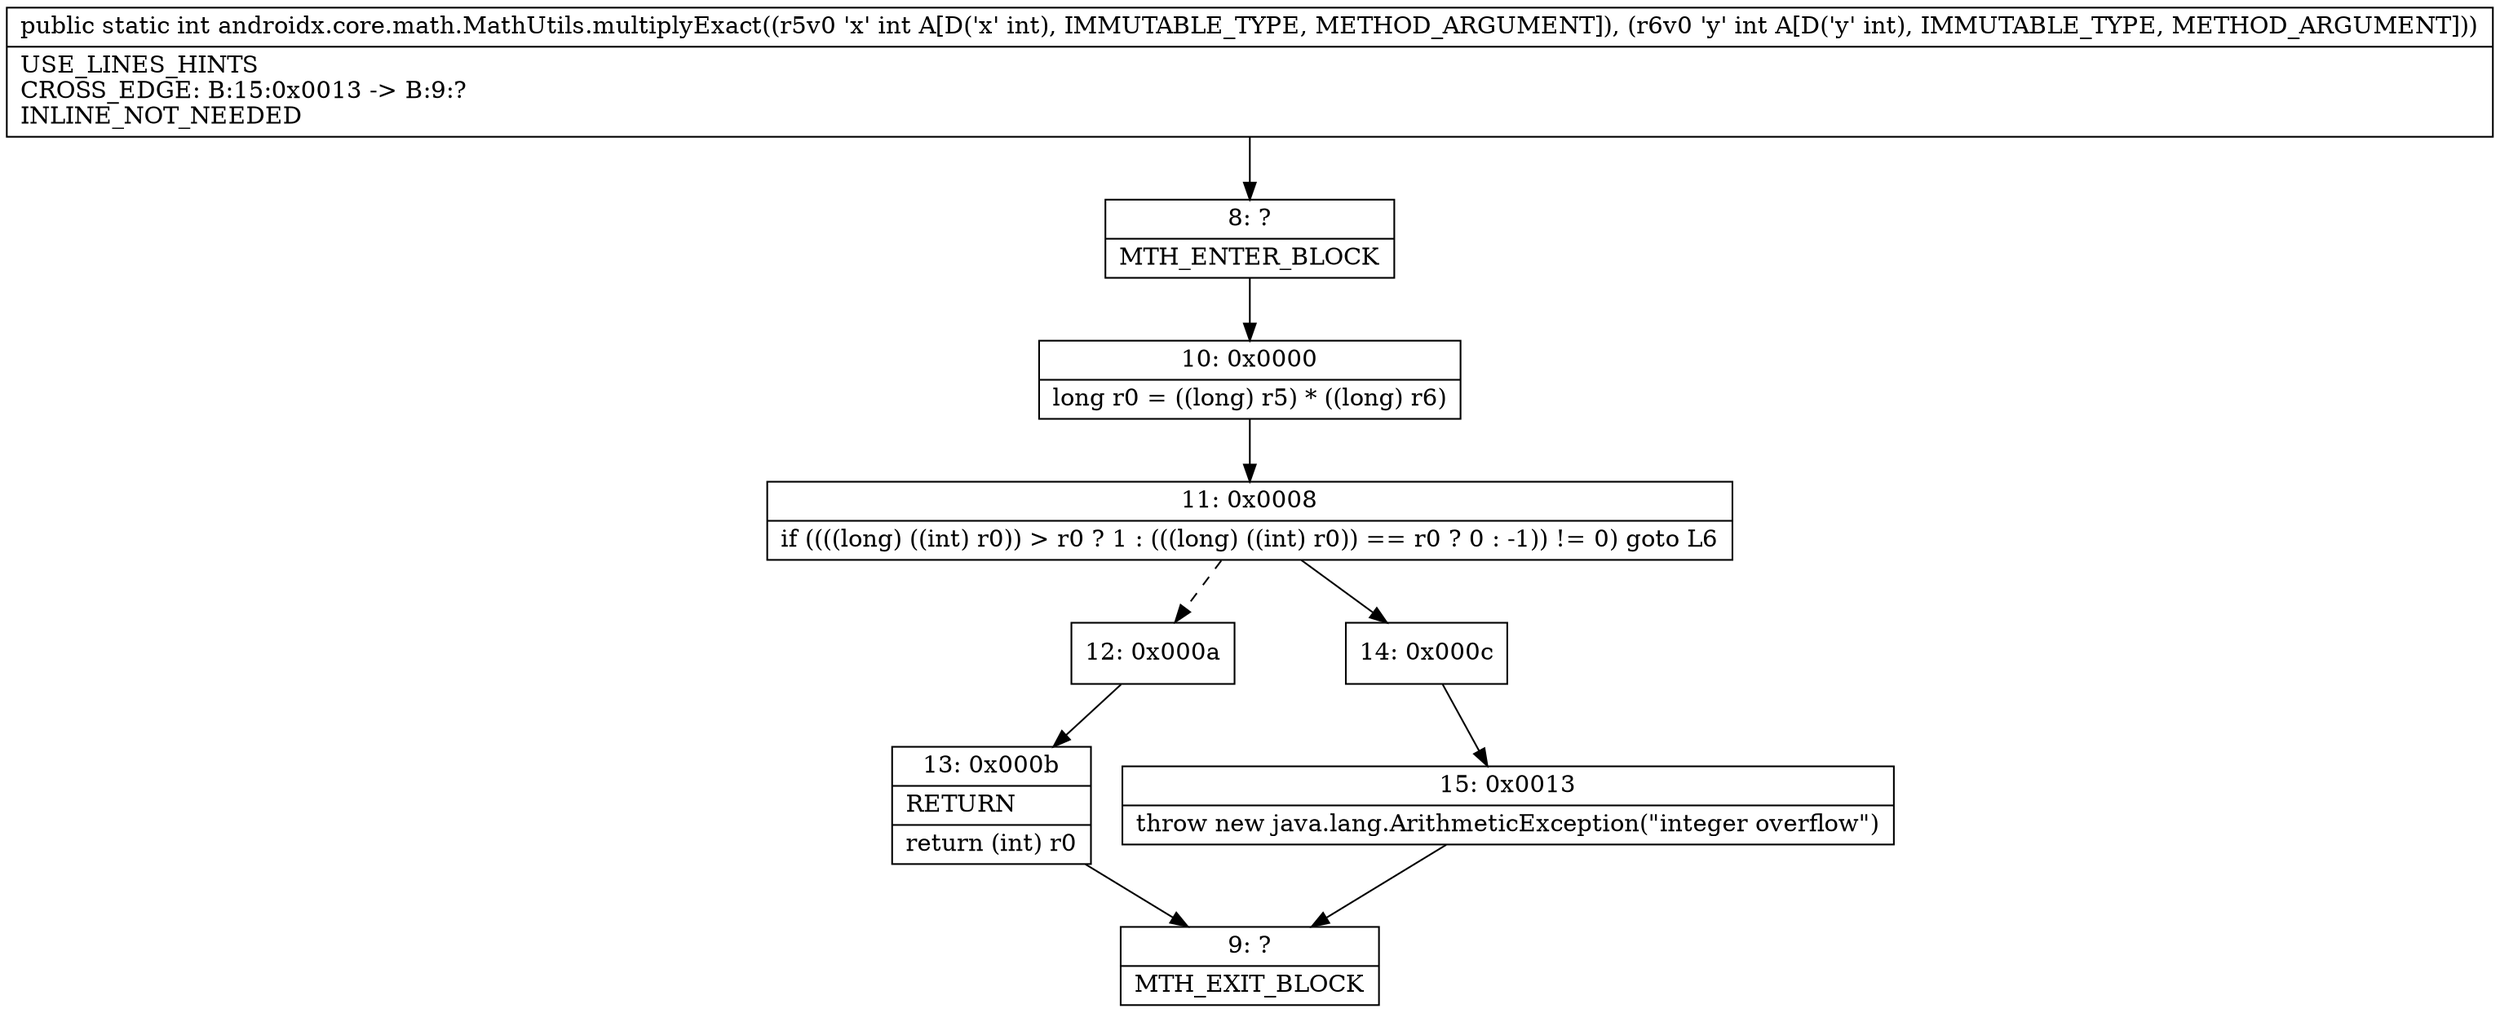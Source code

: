 digraph "CFG forandroidx.core.math.MathUtils.multiplyExact(II)I" {
Node_8 [shape=record,label="{8\:\ ?|MTH_ENTER_BLOCK\l}"];
Node_10 [shape=record,label="{10\:\ 0x0000|long r0 = ((long) r5) * ((long) r6)\l}"];
Node_11 [shape=record,label="{11\:\ 0x0008|if ((((long) ((int) r0)) \> r0 ? 1 : (((long) ((int) r0)) == r0 ? 0 : \-1)) != 0) goto L6\l}"];
Node_12 [shape=record,label="{12\:\ 0x000a}"];
Node_13 [shape=record,label="{13\:\ 0x000b|RETURN\l|return (int) r0\l}"];
Node_9 [shape=record,label="{9\:\ ?|MTH_EXIT_BLOCK\l}"];
Node_14 [shape=record,label="{14\:\ 0x000c}"];
Node_15 [shape=record,label="{15\:\ 0x0013|throw new java.lang.ArithmeticException(\"integer overflow\")\l}"];
MethodNode[shape=record,label="{public static int androidx.core.math.MathUtils.multiplyExact((r5v0 'x' int A[D('x' int), IMMUTABLE_TYPE, METHOD_ARGUMENT]), (r6v0 'y' int A[D('y' int), IMMUTABLE_TYPE, METHOD_ARGUMENT]))  | USE_LINES_HINTS\lCROSS_EDGE: B:15:0x0013 \-\> B:9:?\lINLINE_NOT_NEEDED\l}"];
MethodNode -> Node_8;Node_8 -> Node_10;
Node_10 -> Node_11;
Node_11 -> Node_12[style=dashed];
Node_11 -> Node_14;
Node_12 -> Node_13;
Node_13 -> Node_9;
Node_14 -> Node_15;
Node_15 -> Node_9;
}

